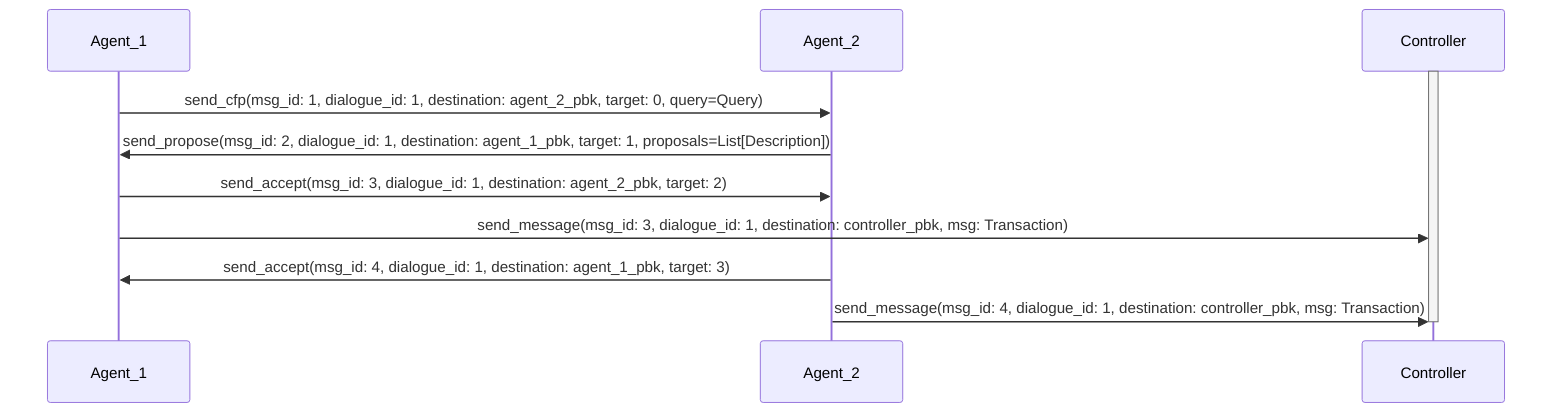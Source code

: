 sequenceDiagram
	participant Agent_1
    participant Agent_2
    participant Controller

    activate Controller
    Agent_1->>Agent_2: send_cfp(msg_id: 1, dialogue_id: 1, destination: agent_2_pbk, target: 0, query=Query)
    Agent_2->>Agent_1: send_propose(msg_id: 2, dialogue_id: 1, destination: agent_1_pbk, target: 1, proposals=List[Description])
    Agent_1->>Agent_2: send_accept(msg_id: 3, dialogue_id: 1, destination: agent_2_pbk, target: 2)
    Agent_1->>Controller: send_message(msg_id: 3, dialogue_id: 1, destination: controller_pbk, msg: Transaction)
    Agent_2->>Agent_1: send_accept(msg_id: 4, dialogue_id: 1, destination: agent_1_pbk, target: 3)
    Agent_2->>Controller: send_message(msg_id: 4, dialogue_id: 1, destination: controller_pbk, msg: Transaction)
    deactivate Controller